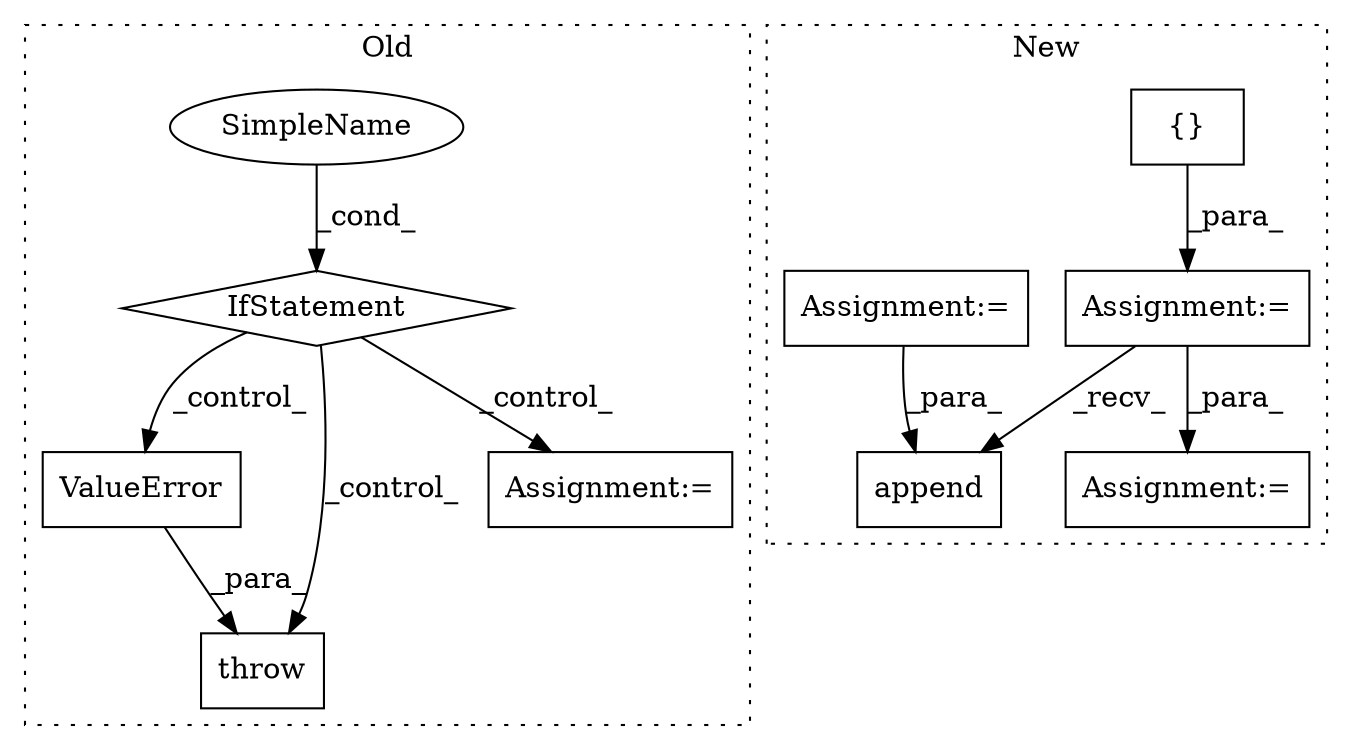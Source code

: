 digraph G {
subgraph cluster0 {
1 [label="ValueError" a="32" s="2483,2546" l="11,1" shape="box"];
3 [label="throw" a="53" s="2477" l="6" shape="box"];
4 [label="SimpleName" a="42" s="" l="" shape="ellipse"];
5 [label="IfStatement" a="25" s="2428,2465" l="10,2" shape="diamond"];
8 [label="Assignment:=" a="7" s="2744" l="1" shape="box"];
label = "Old";
style="dotted";
}
subgraph cluster1 {
2 [label="append" a="32" s="2553,2639" l="7,1" shape="box"];
6 [label="{}" a="4" s="2090" l="2" shape="box"];
7 [label="Assignment:=" a="7" s="2080" l="1" shape="box"];
9 [label="Assignment:=" a="7" s="1947" l="6" shape="box"];
10 [label="Assignment:=" a="7" s="2731" l="1" shape="box"];
label = "New";
style="dotted";
}
1 -> 3 [label="_para_"];
4 -> 5 [label="_cond_"];
5 -> 8 [label="_control_"];
5 -> 1 [label="_control_"];
5 -> 3 [label="_control_"];
6 -> 7 [label="_para_"];
7 -> 2 [label="_recv_"];
7 -> 10 [label="_para_"];
9 -> 2 [label="_para_"];
}